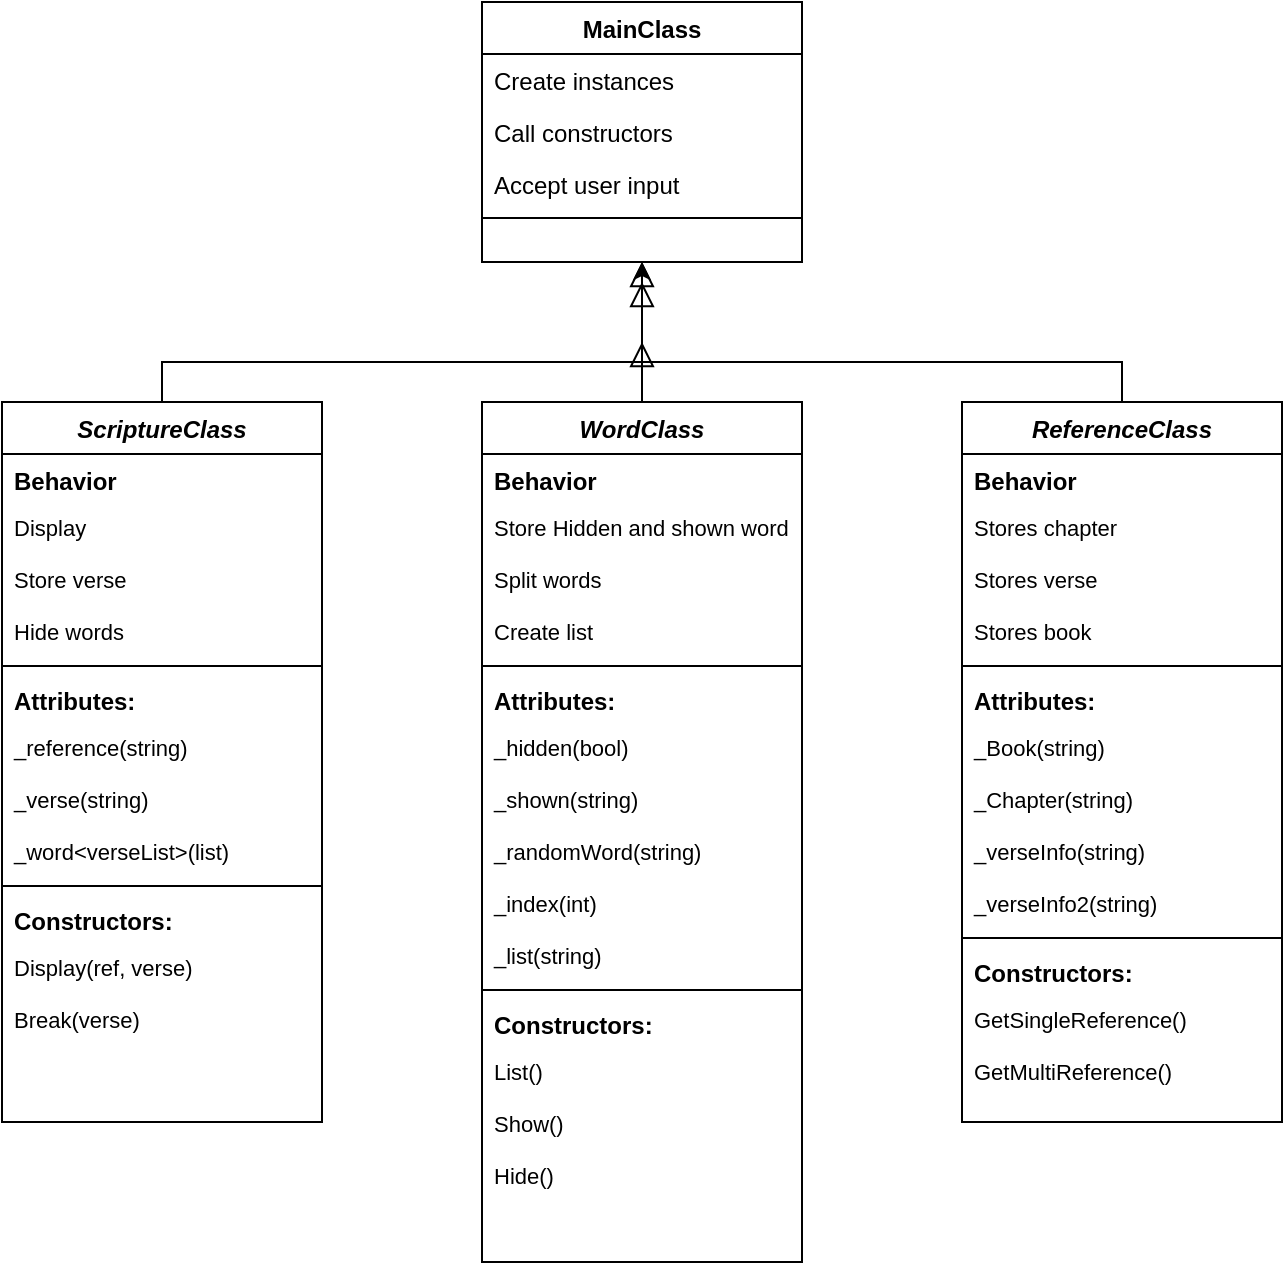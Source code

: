 <mxfile version="21.3.7" type="device">
  <diagram id="C5RBs43oDa-KdzZeNtuy" name="Page-1">
    <mxGraphModel dx="1344" dy="1923" grid="1" gridSize="10" guides="1" tooltips="1" connect="1" arrows="1" fold="1" page="1" pageScale="1" pageWidth="827" pageHeight="1169" math="0" shadow="0">
      <root>
        <mxCell id="WIyWlLk6GJQsqaUBKTNV-0" />
        <mxCell id="WIyWlLk6GJQsqaUBKTNV-1" parent="WIyWlLk6GJQsqaUBKTNV-0" />
        <mxCell id="zkfFHV4jXpPFQw0GAbJ--0" value="ScriptureClass" style="swimlane;fontStyle=3;align=center;verticalAlign=top;childLayout=stackLayout;horizontal=1;startSize=26;horizontalStack=0;resizeParent=1;resizeLast=0;collapsible=1;marginBottom=0;rounded=0;shadow=0;strokeWidth=1;" parent="WIyWlLk6GJQsqaUBKTNV-1" vertex="1">
          <mxGeometry x="80" y="-760" width="160" height="360" as="geometry">
            <mxRectangle x="230" y="140" width="160" height="26" as="alternateBounds" />
          </mxGeometry>
        </mxCell>
        <mxCell id="zkfFHV4jXpPFQw0GAbJ--1" value="Behavior" style="text;align=left;verticalAlign=top;spacingLeft=4;spacingRight=4;overflow=hidden;rotatable=0;points=[[0,0.5],[1,0.5]];portConstraint=eastwest;fontStyle=1" parent="zkfFHV4jXpPFQw0GAbJ--0" vertex="1">
          <mxGeometry y="26" width="160" height="24" as="geometry" />
        </mxCell>
        <mxCell id="bXPyAkReZxnPtHnhueH5-0" value="Display" style="text;align=left;verticalAlign=top;spacingLeft=4;spacingRight=4;overflow=hidden;rotatable=0;points=[[0,0.5],[1,0.5]];portConstraint=eastwest;fontSize=11;" vertex="1" parent="zkfFHV4jXpPFQw0GAbJ--0">
          <mxGeometry y="50" width="160" height="26" as="geometry" />
        </mxCell>
        <mxCell id="bXPyAkReZxnPtHnhueH5-1" value="Store verse" style="text;align=left;verticalAlign=top;spacingLeft=4;spacingRight=4;overflow=hidden;rotatable=0;points=[[0,0.5],[1,0.5]];portConstraint=eastwest;fontSize=11;" vertex="1" parent="zkfFHV4jXpPFQw0GAbJ--0">
          <mxGeometry y="76" width="160" height="26" as="geometry" />
        </mxCell>
        <mxCell id="zkfFHV4jXpPFQw0GAbJ--5" value="Hide words" style="text;align=left;verticalAlign=top;spacingLeft=4;spacingRight=4;overflow=hidden;rotatable=0;points=[[0,0.5],[1,0.5]];portConstraint=eastwest;fontSize=11;" parent="zkfFHV4jXpPFQw0GAbJ--0" vertex="1">
          <mxGeometry y="102" width="160" height="26" as="geometry" />
        </mxCell>
        <mxCell id="zkfFHV4jXpPFQw0GAbJ--4" value="" style="line;html=1;strokeWidth=1;align=left;verticalAlign=middle;spacingTop=-1;spacingLeft=3;spacingRight=3;rotatable=0;labelPosition=right;points=[];portConstraint=eastwest;" parent="zkfFHV4jXpPFQw0GAbJ--0" vertex="1">
          <mxGeometry y="128" width="160" height="8" as="geometry" />
        </mxCell>
        <mxCell id="bXPyAkReZxnPtHnhueH5-2" value="Attributes:" style="text;align=left;verticalAlign=top;spacingLeft=4;spacingRight=4;overflow=hidden;rotatable=0;points=[[0,0.5],[1,0.5]];portConstraint=eastwest;fontStyle=1" vertex="1" parent="zkfFHV4jXpPFQw0GAbJ--0">
          <mxGeometry y="136" width="160" height="24" as="geometry" />
        </mxCell>
        <mxCell id="zkfFHV4jXpPFQw0GAbJ--2" value="_reference(string)" style="text;align=left;verticalAlign=top;spacingLeft=4;spacingRight=4;overflow=hidden;rotatable=0;points=[[0,0.5],[1,0.5]];portConstraint=eastwest;rounded=0;shadow=0;html=0;fontSize=11;" parent="zkfFHV4jXpPFQw0GAbJ--0" vertex="1">
          <mxGeometry y="160" width="160" height="26" as="geometry" />
        </mxCell>
        <mxCell id="zkfFHV4jXpPFQw0GAbJ--3" value="_verse(string)" style="text;align=left;verticalAlign=top;spacingLeft=4;spacingRight=4;overflow=hidden;rotatable=0;points=[[0,0.5],[1,0.5]];portConstraint=eastwest;rounded=0;shadow=0;html=0;fontSize=11;" parent="zkfFHV4jXpPFQw0GAbJ--0" vertex="1">
          <mxGeometry y="186" width="160" height="26" as="geometry" />
        </mxCell>
        <mxCell id="bXPyAkReZxnPtHnhueH5-4" value="_word&lt;verseList&gt;(list)" style="text;align=left;verticalAlign=top;spacingLeft=4;spacingRight=4;overflow=hidden;rotatable=0;points=[[0,0.5],[1,0.5]];portConstraint=eastwest;rounded=0;shadow=0;html=0;fontSize=11;" vertex="1" parent="zkfFHV4jXpPFQw0GAbJ--0">
          <mxGeometry y="212" width="160" height="26" as="geometry" />
        </mxCell>
        <mxCell id="bXPyAkReZxnPtHnhueH5-3" value="" style="line;html=1;strokeWidth=1;align=left;verticalAlign=middle;spacingTop=-1;spacingLeft=3;spacingRight=3;rotatable=0;labelPosition=right;points=[];portConstraint=eastwest;" vertex="1" parent="zkfFHV4jXpPFQw0GAbJ--0">
          <mxGeometry y="238" width="160" height="8" as="geometry" />
        </mxCell>
        <mxCell id="bXPyAkReZxnPtHnhueH5-5" value="Constructors:" style="text;align=left;verticalAlign=top;spacingLeft=4;spacingRight=4;overflow=hidden;rotatable=0;points=[[0,0.5],[1,0.5]];portConstraint=eastwest;fontStyle=1" vertex="1" parent="zkfFHV4jXpPFQw0GAbJ--0">
          <mxGeometry y="246" width="160" height="24" as="geometry" />
        </mxCell>
        <mxCell id="bXPyAkReZxnPtHnhueH5-6" value="Display(ref, verse)" style="text;align=left;verticalAlign=top;spacingLeft=4;spacingRight=4;overflow=hidden;rotatable=0;points=[[0,0.5],[1,0.5]];portConstraint=eastwest;rounded=0;shadow=0;html=0;fontSize=11;" vertex="1" parent="zkfFHV4jXpPFQw0GAbJ--0">
          <mxGeometry y="270" width="160" height="26" as="geometry" />
        </mxCell>
        <mxCell id="bXPyAkReZxnPtHnhueH5-7" value="Break(verse)" style="text;align=left;verticalAlign=top;spacingLeft=4;spacingRight=4;overflow=hidden;rotatable=0;points=[[0,0.5],[1,0.5]];portConstraint=eastwest;rounded=0;shadow=0;html=0;fontSize=11;" vertex="1" parent="zkfFHV4jXpPFQw0GAbJ--0">
          <mxGeometry y="296" width="160" height="26" as="geometry" />
        </mxCell>
        <mxCell id="zkfFHV4jXpPFQw0GAbJ--12" value="" style="endArrow=block;endSize=10;endFill=0;shadow=0;strokeWidth=1;rounded=0;edgeStyle=elbowEdgeStyle;elbow=vertical;exitX=0.5;exitY=0;exitDx=0;exitDy=0;" parent="WIyWlLk6GJQsqaUBKTNV-1" source="zkfFHV4jXpPFQw0GAbJ--0" edge="1">
          <mxGeometry width="160" relative="1" as="geometry">
            <mxPoint x="180" y="-790" as="sourcePoint" />
            <mxPoint x="400" y="-790" as="targetPoint" />
            <Array as="points">
              <mxPoint x="160" y="-780" />
            </Array>
          </mxGeometry>
        </mxCell>
        <mxCell id="zkfFHV4jXpPFQw0GAbJ--13" value="MainClass" style="swimlane;fontStyle=1;align=center;verticalAlign=top;childLayout=stackLayout;horizontal=1;startSize=26;horizontalStack=0;resizeParent=1;resizeLast=0;collapsible=1;marginBottom=0;rounded=0;shadow=0;strokeWidth=1;" parent="WIyWlLk6GJQsqaUBKTNV-1" vertex="1">
          <mxGeometry x="320" y="-960" width="160" height="130" as="geometry">
            <mxRectangle x="340" y="380" width="170" height="26" as="alternateBounds" />
          </mxGeometry>
        </mxCell>
        <mxCell id="zkfFHV4jXpPFQw0GAbJ--14" value="Create instances" style="text;align=left;verticalAlign=top;spacingLeft=4;spacingRight=4;overflow=hidden;rotatable=0;points=[[0,0.5],[1,0.5]];portConstraint=eastwest;" parent="zkfFHV4jXpPFQw0GAbJ--13" vertex="1">
          <mxGeometry y="26" width="160" height="26" as="geometry" />
        </mxCell>
        <mxCell id="bXPyAkReZxnPtHnhueH5-42" value="Call constructors" style="text;align=left;verticalAlign=top;spacingLeft=4;spacingRight=4;overflow=hidden;rotatable=0;points=[[0,0.5],[1,0.5]];portConstraint=eastwest;" vertex="1" parent="zkfFHV4jXpPFQw0GAbJ--13">
          <mxGeometry y="52" width="160" height="26" as="geometry" />
        </mxCell>
        <mxCell id="bXPyAkReZxnPtHnhueH5-43" value="Accept user input" style="text;align=left;verticalAlign=top;spacingLeft=4;spacingRight=4;overflow=hidden;rotatable=0;points=[[0,0.5],[1,0.5]];portConstraint=eastwest;" vertex="1" parent="zkfFHV4jXpPFQw0GAbJ--13">
          <mxGeometry y="78" width="160" height="26" as="geometry" />
        </mxCell>
        <mxCell id="zkfFHV4jXpPFQw0GAbJ--15" value="" style="line;html=1;strokeWidth=1;align=left;verticalAlign=middle;spacingTop=-1;spacingLeft=3;spacingRight=3;rotatable=0;labelPosition=right;points=[];portConstraint=eastwest;" parent="zkfFHV4jXpPFQw0GAbJ--13" vertex="1">
          <mxGeometry y="104" width="160" height="8" as="geometry" />
        </mxCell>
        <mxCell id="zkfFHV4jXpPFQw0GAbJ--16" value="" style="endArrow=block;endSize=10;endFill=0;shadow=0;strokeWidth=1;rounded=0;edgeStyle=elbowEdgeStyle;elbow=vertical;exitX=0.5;exitY=0;exitDx=0;exitDy=0;entryX=0.5;entryY=1;entryDx=0;entryDy=0;" parent="WIyWlLk6GJQsqaUBKTNV-1" source="bXPyAkReZxnPtHnhueH5-8" target="zkfFHV4jXpPFQw0GAbJ--13" edge="1">
          <mxGeometry width="160" relative="1" as="geometry">
            <mxPoint x="510" y="-760" as="sourcePoint" />
            <mxPoint x="370" y="-840" as="targetPoint" />
          </mxGeometry>
        </mxCell>
        <mxCell id="bXPyAkReZxnPtHnhueH5-45" style="edgeStyle=orthogonalEdgeStyle;rounded=0;orthogonalLoop=1;jettySize=auto;html=1;" edge="1" parent="WIyWlLk6GJQsqaUBKTNV-1" source="bXPyAkReZxnPtHnhueH5-8">
          <mxGeometry relative="1" as="geometry">
            <mxPoint x="400" y="-830" as="targetPoint" />
          </mxGeometry>
        </mxCell>
        <mxCell id="bXPyAkReZxnPtHnhueH5-8" value="WordClass" style="swimlane;fontStyle=3;align=center;verticalAlign=top;childLayout=stackLayout;horizontal=1;startSize=26;horizontalStack=0;resizeParent=1;resizeLast=0;collapsible=1;marginBottom=0;rounded=0;shadow=0;strokeWidth=1;" vertex="1" parent="WIyWlLk6GJQsqaUBKTNV-1">
          <mxGeometry x="320" y="-760" width="160" height="430" as="geometry">
            <mxRectangle x="230" y="140" width="160" height="26" as="alternateBounds" />
          </mxGeometry>
        </mxCell>
        <mxCell id="bXPyAkReZxnPtHnhueH5-9" value="Behavior" style="text;align=left;verticalAlign=top;spacingLeft=4;spacingRight=4;overflow=hidden;rotatable=0;points=[[0,0.5],[1,0.5]];portConstraint=eastwest;fontStyle=1" vertex="1" parent="bXPyAkReZxnPtHnhueH5-8">
          <mxGeometry y="26" width="160" height="24" as="geometry" />
        </mxCell>
        <mxCell id="bXPyAkReZxnPtHnhueH5-10" value="Store Hidden and shown word" style="text;align=left;verticalAlign=top;spacingLeft=4;spacingRight=4;overflow=hidden;rotatable=0;points=[[0,0.5],[1,0.5]];portConstraint=eastwest;fontSize=11;" vertex="1" parent="bXPyAkReZxnPtHnhueH5-8">
          <mxGeometry y="50" width="160" height="26" as="geometry" />
        </mxCell>
        <mxCell id="bXPyAkReZxnPtHnhueH5-11" value="Split words" style="text;align=left;verticalAlign=top;spacingLeft=4;spacingRight=4;overflow=hidden;rotatable=0;points=[[0,0.5],[1,0.5]];portConstraint=eastwest;fontSize=11;" vertex="1" parent="bXPyAkReZxnPtHnhueH5-8">
          <mxGeometry y="76" width="160" height="26" as="geometry" />
        </mxCell>
        <mxCell id="bXPyAkReZxnPtHnhueH5-12" value="Create list" style="text;align=left;verticalAlign=top;spacingLeft=4;spacingRight=4;overflow=hidden;rotatable=0;points=[[0,0.5],[1,0.5]];portConstraint=eastwest;fontSize=11;" vertex="1" parent="bXPyAkReZxnPtHnhueH5-8">
          <mxGeometry y="102" width="160" height="26" as="geometry" />
        </mxCell>
        <mxCell id="bXPyAkReZxnPtHnhueH5-13" value="" style="line;html=1;strokeWidth=1;align=left;verticalAlign=middle;spacingTop=-1;spacingLeft=3;spacingRight=3;rotatable=0;labelPosition=right;points=[];portConstraint=eastwest;" vertex="1" parent="bXPyAkReZxnPtHnhueH5-8">
          <mxGeometry y="128" width="160" height="8" as="geometry" />
        </mxCell>
        <mxCell id="bXPyAkReZxnPtHnhueH5-14" value="Attributes:" style="text;align=left;verticalAlign=top;spacingLeft=4;spacingRight=4;overflow=hidden;rotatable=0;points=[[0,0.5],[1,0.5]];portConstraint=eastwest;fontStyle=1" vertex="1" parent="bXPyAkReZxnPtHnhueH5-8">
          <mxGeometry y="136" width="160" height="24" as="geometry" />
        </mxCell>
        <mxCell id="bXPyAkReZxnPtHnhueH5-15" value="_hidden(bool)" style="text;align=left;verticalAlign=top;spacingLeft=4;spacingRight=4;overflow=hidden;rotatable=0;points=[[0,0.5],[1,0.5]];portConstraint=eastwest;rounded=0;shadow=0;html=0;fontSize=11;" vertex="1" parent="bXPyAkReZxnPtHnhueH5-8">
          <mxGeometry y="160" width="160" height="26" as="geometry" />
        </mxCell>
        <mxCell id="bXPyAkReZxnPtHnhueH5-16" value="_shown(string)" style="text;align=left;verticalAlign=top;spacingLeft=4;spacingRight=4;overflow=hidden;rotatable=0;points=[[0,0.5],[1,0.5]];portConstraint=eastwest;rounded=0;shadow=0;html=0;fontSize=11;" vertex="1" parent="bXPyAkReZxnPtHnhueH5-8">
          <mxGeometry y="186" width="160" height="26" as="geometry" />
        </mxCell>
        <mxCell id="bXPyAkReZxnPtHnhueH5-17" value="_randomWord(string)" style="text;align=left;verticalAlign=top;spacingLeft=4;spacingRight=4;overflow=hidden;rotatable=0;points=[[0,0.5],[1,0.5]];portConstraint=eastwest;rounded=0;shadow=0;html=0;fontSize=11;" vertex="1" parent="bXPyAkReZxnPtHnhueH5-8">
          <mxGeometry y="212" width="160" height="26" as="geometry" />
        </mxCell>
        <mxCell id="bXPyAkReZxnPtHnhueH5-22" value="_index(int)" style="text;align=left;verticalAlign=top;spacingLeft=4;spacingRight=4;overflow=hidden;rotatable=0;points=[[0,0.5],[1,0.5]];portConstraint=eastwest;rounded=0;shadow=0;html=0;fontSize=11;" vertex="1" parent="bXPyAkReZxnPtHnhueH5-8">
          <mxGeometry y="238" width="160" height="26" as="geometry" />
        </mxCell>
        <mxCell id="bXPyAkReZxnPtHnhueH5-23" value="_list(string)" style="text;align=left;verticalAlign=top;spacingLeft=4;spacingRight=4;overflow=hidden;rotatable=0;points=[[0,0.5],[1,0.5]];portConstraint=eastwest;rounded=0;shadow=0;html=0;fontSize=11;" vertex="1" parent="bXPyAkReZxnPtHnhueH5-8">
          <mxGeometry y="264" width="160" height="26" as="geometry" />
        </mxCell>
        <mxCell id="bXPyAkReZxnPtHnhueH5-18" value="" style="line;html=1;strokeWidth=1;align=left;verticalAlign=middle;spacingTop=-1;spacingLeft=3;spacingRight=3;rotatable=0;labelPosition=right;points=[];portConstraint=eastwest;" vertex="1" parent="bXPyAkReZxnPtHnhueH5-8">
          <mxGeometry y="290" width="160" height="8" as="geometry" />
        </mxCell>
        <mxCell id="bXPyAkReZxnPtHnhueH5-19" value="Constructors:" style="text;align=left;verticalAlign=top;spacingLeft=4;spacingRight=4;overflow=hidden;rotatable=0;points=[[0,0.5],[1,0.5]];portConstraint=eastwest;fontStyle=1" vertex="1" parent="bXPyAkReZxnPtHnhueH5-8">
          <mxGeometry y="298" width="160" height="24" as="geometry" />
        </mxCell>
        <mxCell id="bXPyAkReZxnPtHnhueH5-20" value="List()" style="text;align=left;verticalAlign=top;spacingLeft=4;spacingRight=4;overflow=hidden;rotatable=0;points=[[0,0.5],[1,0.5]];portConstraint=eastwest;rounded=0;shadow=0;html=0;fontSize=11;" vertex="1" parent="bXPyAkReZxnPtHnhueH5-8">
          <mxGeometry y="322" width="160" height="26" as="geometry" />
        </mxCell>
        <mxCell id="bXPyAkReZxnPtHnhueH5-21" value="Show()" style="text;align=left;verticalAlign=top;spacingLeft=4;spacingRight=4;overflow=hidden;rotatable=0;points=[[0,0.5],[1,0.5]];portConstraint=eastwest;rounded=0;shadow=0;html=0;fontSize=11;" vertex="1" parent="bXPyAkReZxnPtHnhueH5-8">
          <mxGeometry y="348" width="160" height="26" as="geometry" />
        </mxCell>
        <mxCell id="bXPyAkReZxnPtHnhueH5-24" value="Hide()" style="text;align=left;verticalAlign=top;spacingLeft=4;spacingRight=4;overflow=hidden;rotatable=0;points=[[0,0.5],[1,0.5]];portConstraint=eastwest;rounded=0;shadow=0;html=0;fontSize=11;" vertex="1" parent="bXPyAkReZxnPtHnhueH5-8">
          <mxGeometry y="374" width="160" height="26" as="geometry" />
        </mxCell>
        <mxCell id="bXPyAkReZxnPtHnhueH5-25" value="ReferenceClass" style="swimlane;fontStyle=3;align=center;verticalAlign=top;childLayout=stackLayout;horizontal=1;startSize=26;horizontalStack=0;resizeParent=1;resizeLast=0;collapsible=1;marginBottom=0;rounded=0;shadow=0;strokeWidth=1;" vertex="1" parent="WIyWlLk6GJQsqaUBKTNV-1">
          <mxGeometry x="560" y="-760" width="160" height="360" as="geometry">
            <mxRectangle x="230" y="140" width="160" height="26" as="alternateBounds" />
          </mxGeometry>
        </mxCell>
        <mxCell id="bXPyAkReZxnPtHnhueH5-26" value="Behavior" style="text;align=left;verticalAlign=top;spacingLeft=4;spacingRight=4;overflow=hidden;rotatable=0;points=[[0,0.5],[1,0.5]];portConstraint=eastwest;fontStyle=1" vertex="1" parent="bXPyAkReZxnPtHnhueH5-25">
          <mxGeometry y="26" width="160" height="24" as="geometry" />
        </mxCell>
        <mxCell id="bXPyAkReZxnPtHnhueH5-27" value="Stores chapter" style="text;align=left;verticalAlign=top;spacingLeft=4;spacingRight=4;overflow=hidden;rotatable=0;points=[[0,0.5],[1,0.5]];portConstraint=eastwest;fontSize=11;" vertex="1" parent="bXPyAkReZxnPtHnhueH5-25">
          <mxGeometry y="50" width="160" height="26" as="geometry" />
        </mxCell>
        <mxCell id="bXPyAkReZxnPtHnhueH5-28" value="Stores verse" style="text;align=left;verticalAlign=top;spacingLeft=4;spacingRight=4;overflow=hidden;rotatable=0;points=[[0,0.5],[1,0.5]];portConstraint=eastwest;fontSize=11;" vertex="1" parent="bXPyAkReZxnPtHnhueH5-25">
          <mxGeometry y="76" width="160" height="26" as="geometry" />
        </mxCell>
        <mxCell id="bXPyAkReZxnPtHnhueH5-29" value="Stores book" style="text;align=left;verticalAlign=top;spacingLeft=4;spacingRight=4;overflow=hidden;rotatable=0;points=[[0,0.5],[1,0.5]];portConstraint=eastwest;fontSize=11;" vertex="1" parent="bXPyAkReZxnPtHnhueH5-25">
          <mxGeometry y="102" width="160" height="26" as="geometry" />
        </mxCell>
        <mxCell id="bXPyAkReZxnPtHnhueH5-30" value="" style="line;html=1;strokeWidth=1;align=left;verticalAlign=middle;spacingTop=-1;spacingLeft=3;spacingRight=3;rotatable=0;labelPosition=right;points=[];portConstraint=eastwest;" vertex="1" parent="bXPyAkReZxnPtHnhueH5-25">
          <mxGeometry y="128" width="160" height="8" as="geometry" />
        </mxCell>
        <mxCell id="bXPyAkReZxnPtHnhueH5-31" value="Attributes:" style="text;align=left;verticalAlign=top;spacingLeft=4;spacingRight=4;overflow=hidden;rotatable=0;points=[[0,0.5],[1,0.5]];portConstraint=eastwest;fontStyle=1" vertex="1" parent="bXPyAkReZxnPtHnhueH5-25">
          <mxGeometry y="136" width="160" height="24" as="geometry" />
        </mxCell>
        <mxCell id="bXPyAkReZxnPtHnhueH5-32" value="_Book(string)" style="text;align=left;verticalAlign=top;spacingLeft=4;spacingRight=4;overflow=hidden;rotatable=0;points=[[0,0.5],[1,0.5]];portConstraint=eastwest;rounded=0;shadow=0;html=0;fontSize=11;fontStyle=0" vertex="1" parent="bXPyAkReZxnPtHnhueH5-25">
          <mxGeometry y="160" width="160" height="26" as="geometry" />
        </mxCell>
        <mxCell id="bXPyAkReZxnPtHnhueH5-33" value="_Chapter(string)" style="text;align=left;verticalAlign=top;spacingLeft=4;spacingRight=4;overflow=hidden;rotatable=0;points=[[0,0.5],[1,0.5]];portConstraint=eastwest;rounded=0;shadow=0;html=0;fontSize=11;" vertex="1" parent="bXPyAkReZxnPtHnhueH5-25">
          <mxGeometry y="186" width="160" height="26" as="geometry" />
        </mxCell>
        <mxCell id="bXPyAkReZxnPtHnhueH5-34" value="_verseInfo(string)" style="text;align=left;verticalAlign=top;spacingLeft=4;spacingRight=4;overflow=hidden;rotatable=0;points=[[0,0.5],[1,0.5]];portConstraint=eastwest;rounded=0;shadow=0;html=0;fontSize=11;" vertex="1" parent="bXPyAkReZxnPtHnhueH5-25">
          <mxGeometry y="212" width="160" height="26" as="geometry" />
        </mxCell>
        <mxCell id="bXPyAkReZxnPtHnhueH5-35" value="_verseInfo2(string)" style="text;align=left;verticalAlign=top;spacingLeft=4;spacingRight=4;overflow=hidden;rotatable=0;points=[[0,0.5],[1,0.5]];portConstraint=eastwest;rounded=0;shadow=0;html=0;fontSize=11;" vertex="1" parent="bXPyAkReZxnPtHnhueH5-25">
          <mxGeometry y="238" width="160" height="26" as="geometry" />
        </mxCell>
        <mxCell id="bXPyAkReZxnPtHnhueH5-37" value="" style="line;html=1;strokeWidth=1;align=left;verticalAlign=middle;spacingTop=-1;spacingLeft=3;spacingRight=3;rotatable=0;labelPosition=right;points=[];portConstraint=eastwest;" vertex="1" parent="bXPyAkReZxnPtHnhueH5-25">
          <mxGeometry y="264" width="160" height="8" as="geometry" />
        </mxCell>
        <mxCell id="bXPyAkReZxnPtHnhueH5-38" value="Constructors:" style="text;align=left;verticalAlign=top;spacingLeft=4;spacingRight=4;overflow=hidden;rotatable=0;points=[[0,0.5],[1,0.5]];portConstraint=eastwest;fontStyle=1" vertex="1" parent="bXPyAkReZxnPtHnhueH5-25">
          <mxGeometry y="272" width="160" height="24" as="geometry" />
        </mxCell>
        <mxCell id="bXPyAkReZxnPtHnhueH5-39" value="GetSingleReference()" style="text;align=left;verticalAlign=top;spacingLeft=4;spacingRight=4;overflow=hidden;rotatable=0;points=[[0,0.5],[1,0.5]];portConstraint=eastwest;rounded=0;shadow=0;html=0;fontSize=11;" vertex="1" parent="bXPyAkReZxnPtHnhueH5-25">
          <mxGeometry y="296" width="160" height="26" as="geometry" />
        </mxCell>
        <mxCell id="bXPyAkReZxnPtHnhueH5-40" value="GetMultiReference()" style="text;align=left;verticalAlign=top;spacingLeft=4;spacingRight=4;overflow=hidden;rotatable=0;points=[[0,0.5],[1,0.5]];portConstraint=eastwest;rounded=0;shadow=0;html=0;fontSize=11;" vertex="1" parent="bXPyAkReZxnPtHnhueH5-25">
          <mxGeometry y="322" width="160" height="26" as="geometry" />
        </mxCell>
        <mxCell id="bXPyAkReZxnPtHnhueH5-46" value="" style="endArrow=block;endSize=10;endFill=0;shadow=0;strokeWidth=1;rounded=0;edgeStyle=elbowEdgeStyle;elbow=vertical;exitX=0.5;exitY=0;exitDx=0;exitDy=0;" edge="1" parent="WIyWlLk6GJQsqaUBKTNV-1" source="bXPyAkReZxnPtHnhueH5-25">
          <mxGeometry width="160" relative="1" as="geometry">
            <mxPoint x="640" y="-790" as="sourcePoint" />
            <mxPoint x="400" y="-820" as="targetPoint" />
            <Array as="points">
              <mxPoint x="530" y="-780" />
            </Array>
          </mxGeometry>
        </mxCell>
      </root>
    </mxGraphModel>
  </diagram>
</mxfile>
